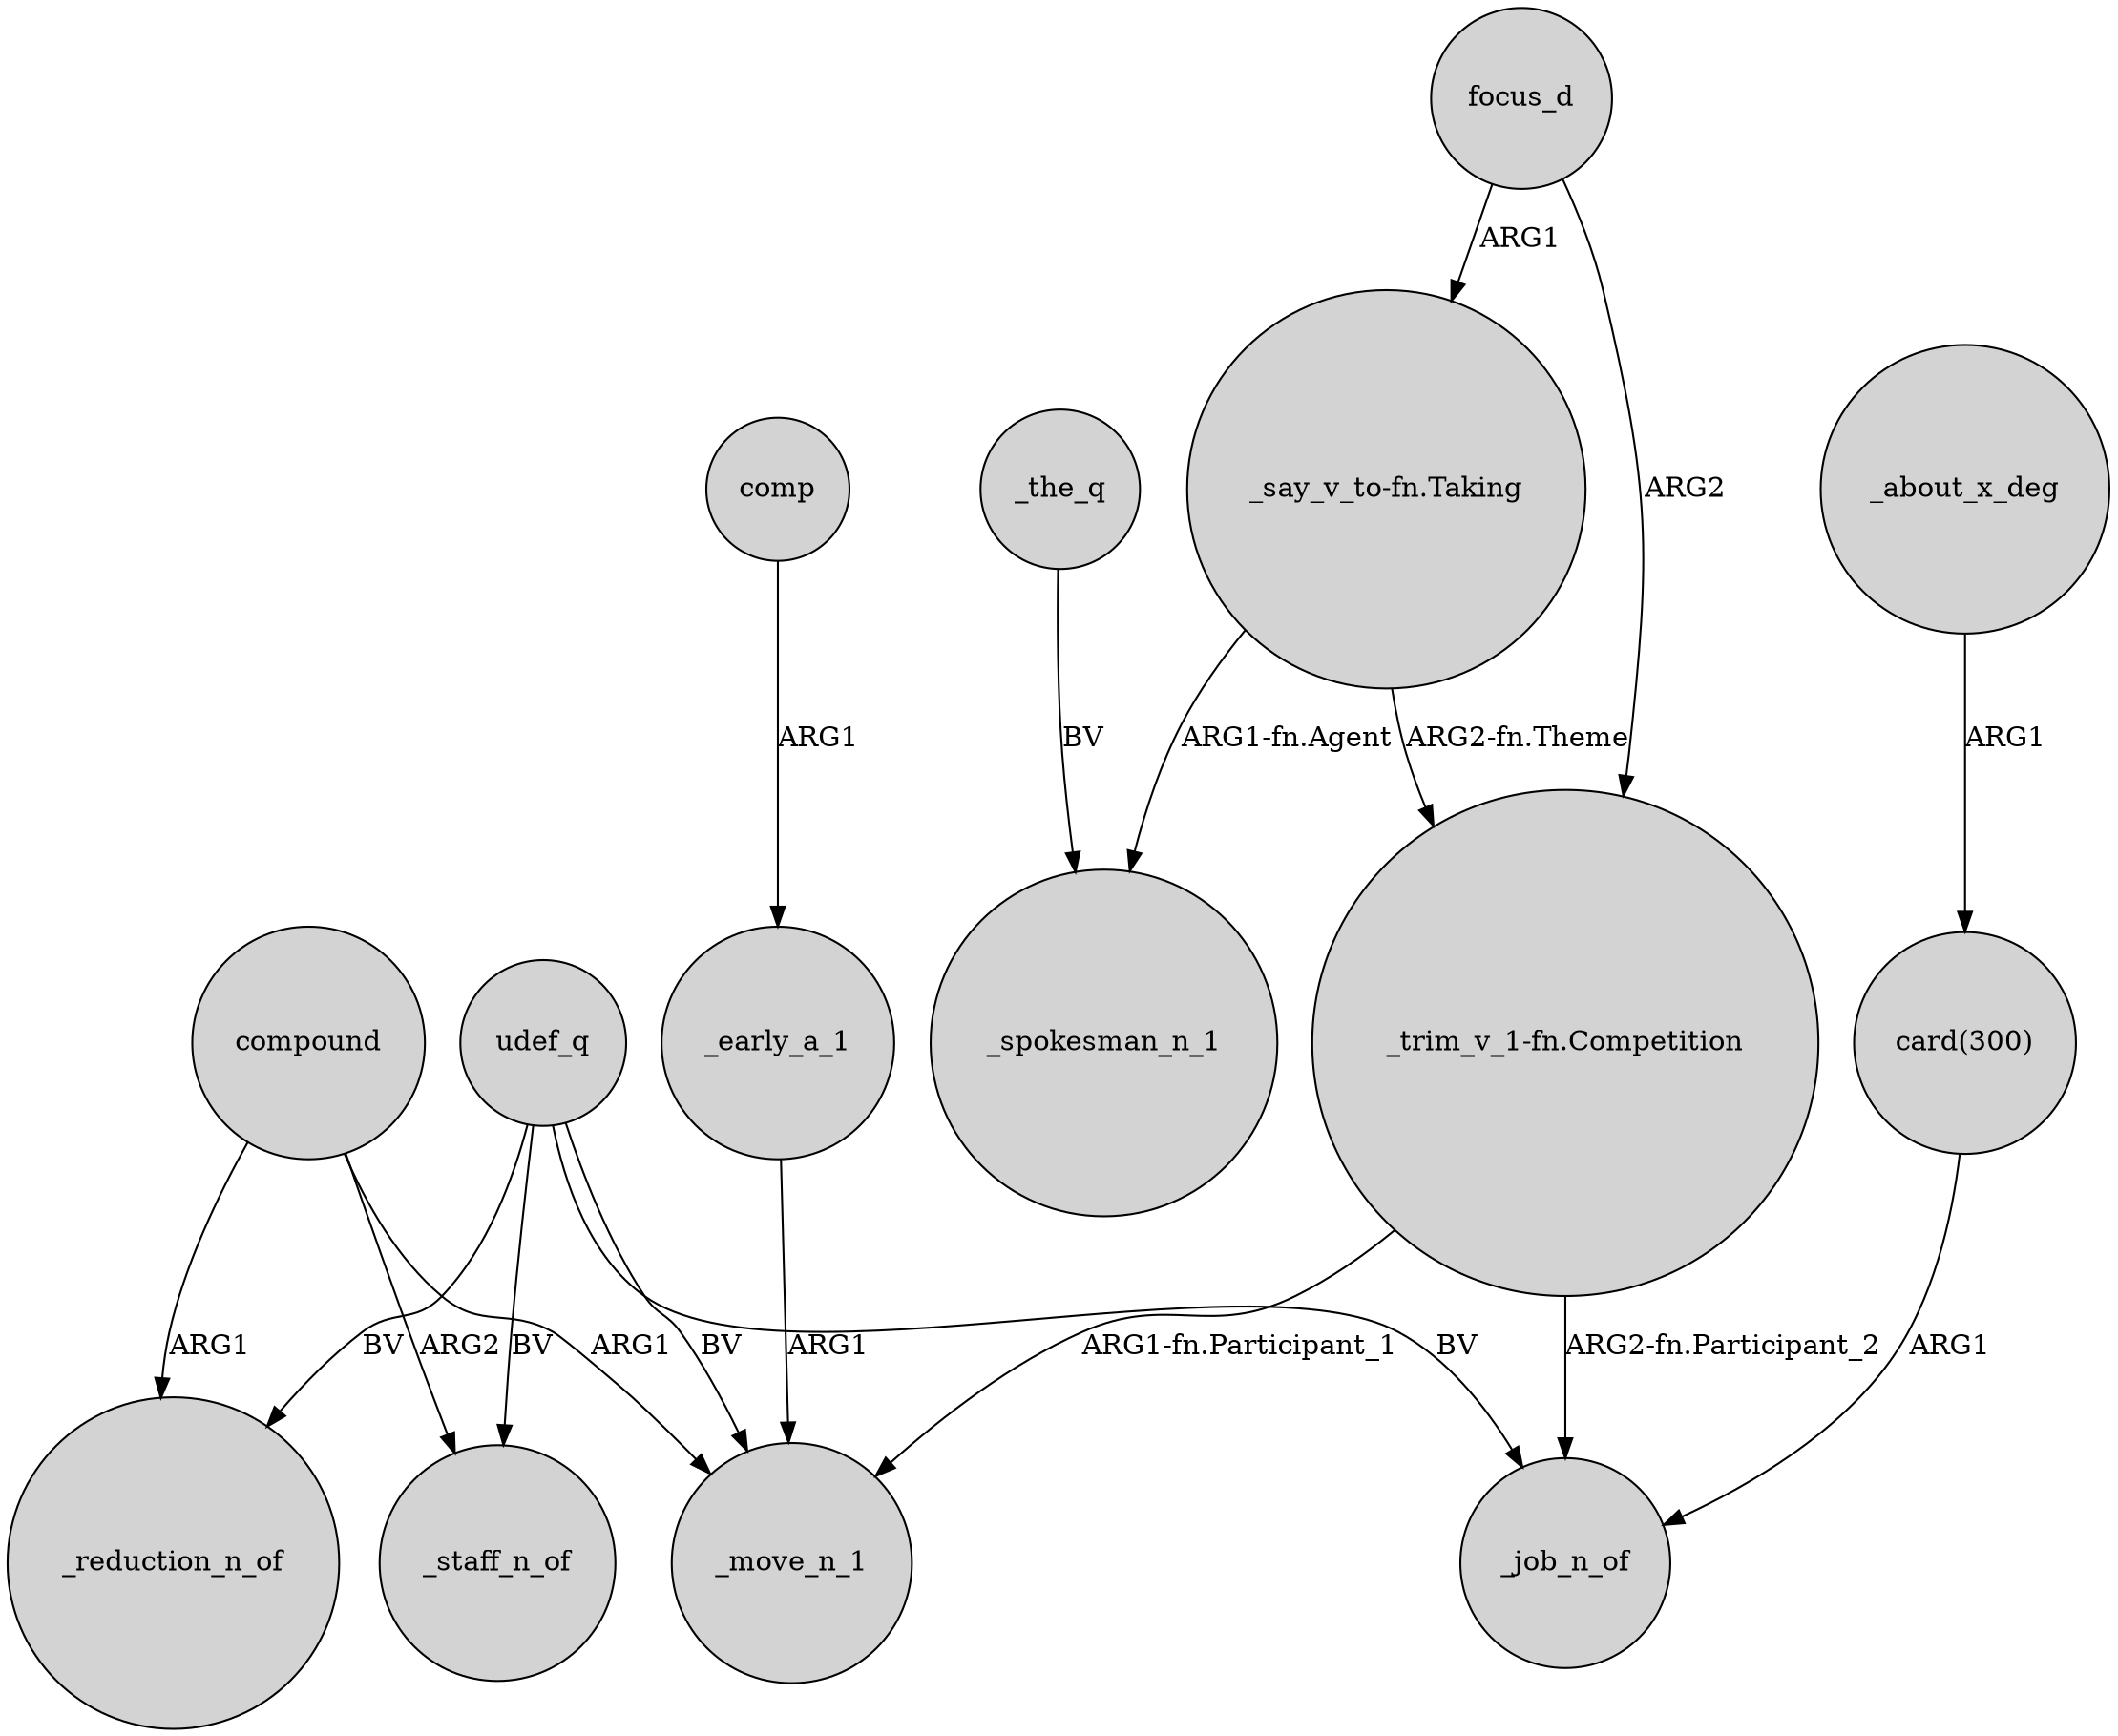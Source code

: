 digraph {
	node [shape=circle style=filled]
	udef_q -> _job_n_of [label=BV]
	compound -> _reduction_n_of [label=ARG1]
	comp -> _early_a_1 [label=ARG1]
	compound -> _staff_n_of [label=ARG2]
	"_say_v_to-fn.Taking" -> _spokesman_n_1 [label="ARG1-fn.Agent"]
	"_trim_v_1-fn.Competition" -> _move_n_1 [label="ARG1-fn.Participant_1"]
	focus_d -> "_trim_v_1-fn.Competition" [label=ARG2]
	_the_q -> _spokesman_n_1 [label=BV]
	compound -> _move_n_1 [label=ARG1]
	"_say_v_to-fn.Taking" -> "_trim_v_1-fn.Competition" [label="ARG2-fn.Theme"]
	udef_q -> _reduction_n_of [label=BV]
	focus_d -> "_say_v_to-fn.Taking" [label=ARG1]
	"_trim_v_1-fn.Competition" -> _job_n_of [label="ARG2-fn.Participant_2"]
	udef_q -> _staff_n_of [label=BV]
	"card(300)" -> _job_n_of [label=ARG1]
	_about_x_deg -> "card(300)" [label=ARG1]
	_early_a_1 -> _move_n_1 [label=ARG1]
	udef_q -> _move_n_1 [label=BV]
}
